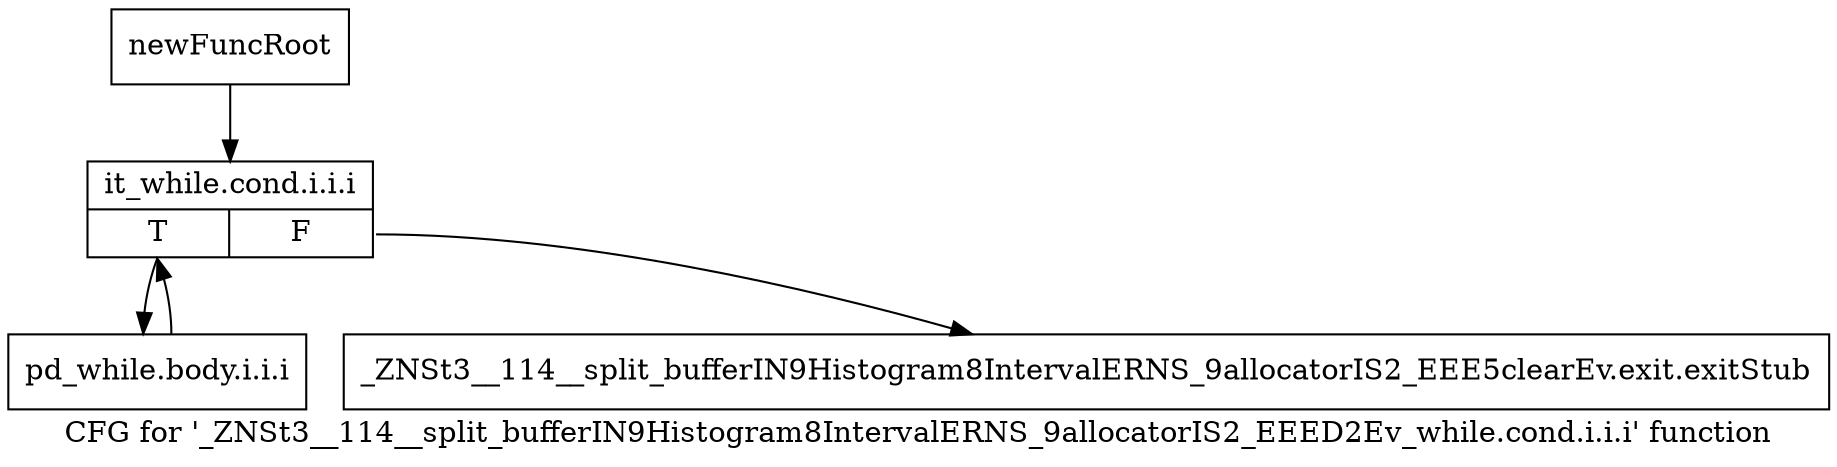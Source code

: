 digraph "CFG for '_ZNSt3__114__split_bufferIN9Histogram8IntervalERNS_9allocatorIS2_EEED2Ev_while.cond.i.i.i' function" {
	label="CFG for '_ZNSt3__114__split_bufferIN9Histogram8IntervalERNS_9allocatorIS2_EEED2Ev_while.cond.i.i.i' function";

	Node0x946fd80 [shape=record,label="{newFuncRoot}"];
	Node0x946fd80 -> Node0x946fe20;
	Node0x946fdd0 [shape=record,label="{_ZNSt3__114__split_bufferIN9Histogram8IntervalERNS_9allocatorIS2_EEE5clearEv.exit.exitStub}"];
	Node0x946fe20 [shape=record,label="{it_while.cond.i.i.i|{<s0>T|<s1>F}}"];
	Node0x946fe20:s0 -> Node0x946fe70;
	Node0x946fe20:s1 -> Node0x946fdd0;
	Node0x946fe70 [shape=record,label="{pd_while.body.i.i.i}"];
	Node0x946fe70 -> Node0x946fe20;
}
